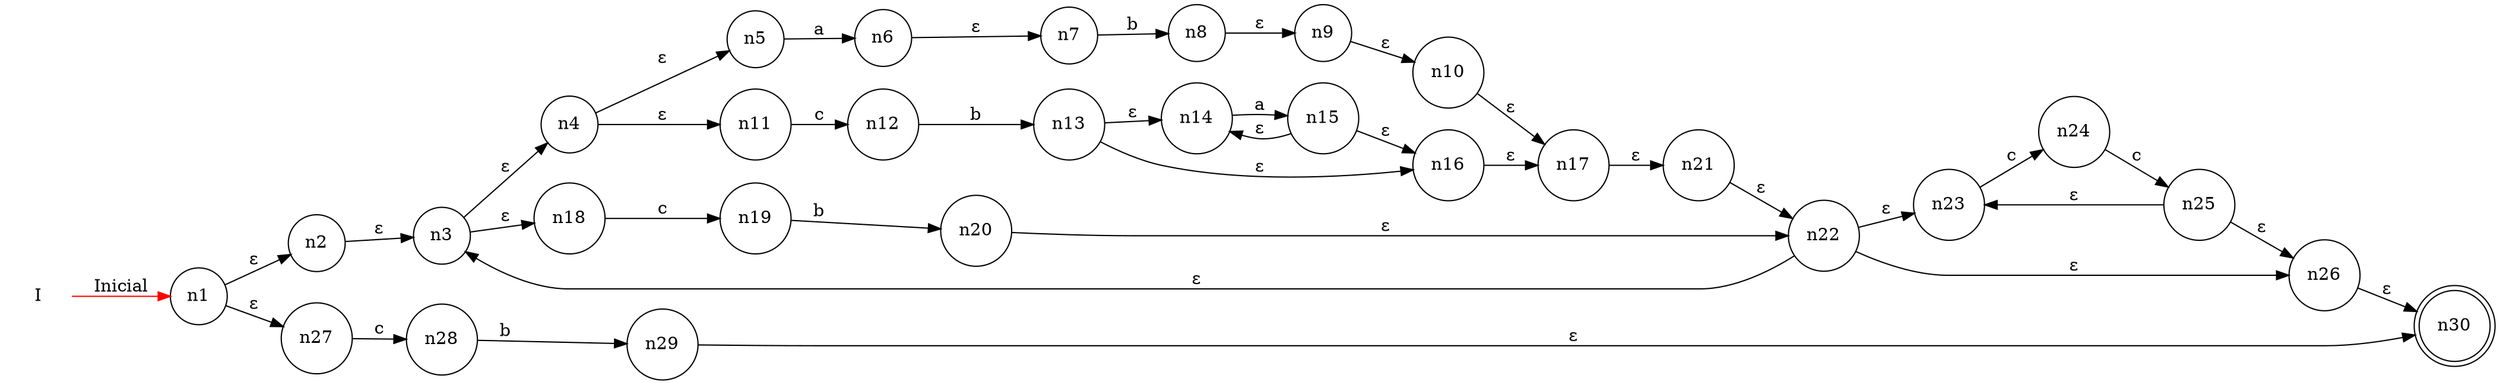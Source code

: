 digraph AFN{
    rankdir = LR;
    node [shape = "circle"];
    I [shape="plaintext"];
    n30 [shape=doublecircle];
    n1 [name="1"];
    I -> n1 [label="Inicial", color="red"];
    n1 -> n2 [label="&epsilon;"];
    
    n2 -> n3 [label="&epsilon;"];
    n3 -> n4 [label="&epsilon;"];
    n3 -> n18 [label="&epsilon;"];

    n4 -> n5 [label="&epsilon;"];
    n4 -> n11 [label="&epsilon;"];

    n5 -> n6 [label="a"];
    n6 -> n7 [label="&epsilon;"];
    n7 -> n8 [label="b"];
    n8 -> n9 [label="&epsilon;"];
    n9 -> n10 [label="&epsilon;"];
    n10 -> n17 [label="&epsilon;"];
    
    n11 -> n12 [label="c"];
    n12 -> n13 [label="b"];
    n13 -> n14 [label="&epsilon;"];
    n13 -> n16 [label="&epsilon;"];
    n14 -> n15 [label="a"];
    n15 -> n14 [label="&epsilon;"];
    n15 -> n16 [label="&epsilon;"];
    n16 -> n17 [label="&epsilon;"];

    n17 -> n21 [label="&epsilon;"];

    n18 -> n19 [label="c"];
    n19 -> n20 [label="b"];
    n20 -> n22 [label="&epsilon;"];

    n21 -> n22 [label="&epsilon;"];
    n22 -> n3 [label="&epsilon;"];
    n22 -> n23 [label="&epsilon;"];
    n22 -> n26 [label="&epsilon;"];
    n23 -> n24 [label="c"];
    n24 -> n25 [label="c"];
    n25 -> n23 [label="&epsilon;"];
    n25 -> n26 [label="&epsilon;"];

    n26 -> n30 [label="&epsilon;"];
    

    n1 -> n27 [label="&epsilon;"];
    n27 -> n28 [label="c"];
    n28 -> n29 [label="b"];
    n29 -> n30 [label="&epsilon;", peripheries="4"];

}